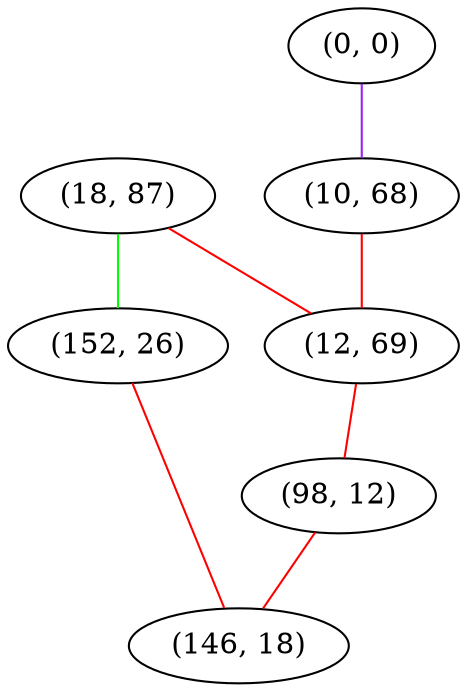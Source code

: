 graph "" {
"(18, 87)";
"(0, 0)";
"(10, 68)";
"(152, 26)";
"(12, 69)";
"(98, 12)";
"(146, 18)";
"(18, 87)" -- "(12, 69)"  [color=red, key=0, weight=1];
"(18, 87)" -- "(152, 26)"  [color=green, key=0, weight=2];
"(0, 0)" -- "(10, 68)"  [color=purple, key=0, weight=4];
"(10, 68)" -- "(12, 69)"  [color=red, key=0, weight=1];
"(152, 26)" -- "(146, 18)"  [color=red, key=0, weight=1];
"(12, 69)" -- "(98, 12)"  [color=red, key=0, weight=1];
"(98, 12)" -- "(146, 18)"  [color=red, key=0, weight=1];
}
